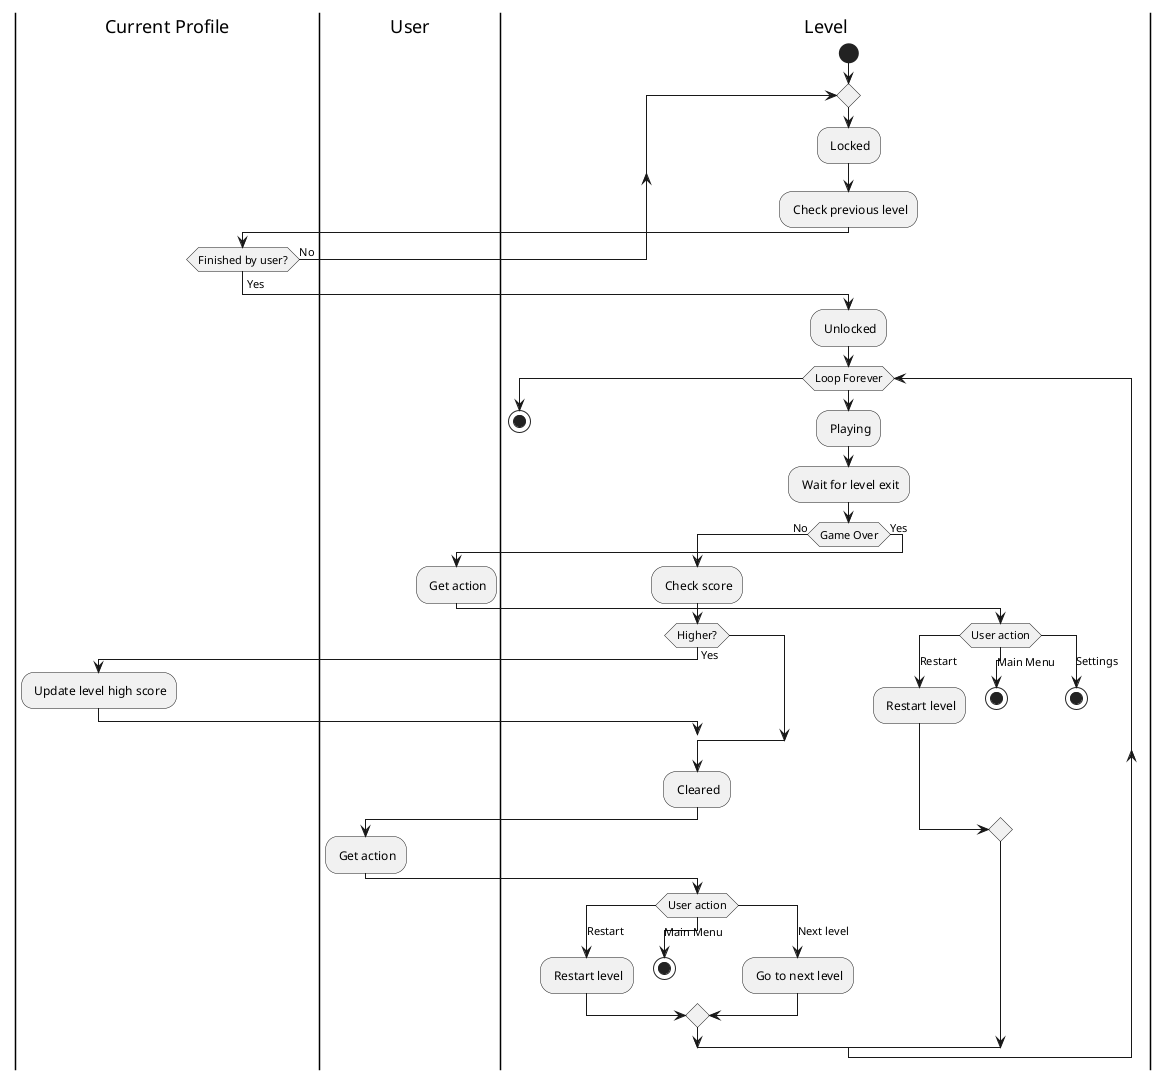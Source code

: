 @startuml level

|Current Profile|
|User|
|Level|

|Level|

skinparam ConditionEndStyle hline
start


repeat
    |Level|
    : Locked;
    : Check previous level;
    |Current Profile|
repeat while (Finished by user?) is (No)
-> Yes;

|Level|
: Unlocked;

' Game over: Restart + Main Menu + Settings
' Finished: Next level + Restart + Main Menu

while (Loop Forever)
    : Playing;
    : Wait for level exit;

    if (Game Over) then (No)
        : Check score;

        if (Higher?) then (Yes)
            |Current Profile|
            : Update level high score;
            |Level|
        endif

        : Cleared;

        |User|
        : Get action;

        |Level|
        switch (User action)
        case (Restart)
        : Restart level;
        case (Main Menu)
        stop
        case (Next level)
        : Go to next level;
        endswitch
    else (Yes)
        |User|
        : Get action;

        |Level|
        switch (User action)
        case (Restart)
        : Restart level;
        case (Main Menu)
        stop
        case (Settings)
        stop
        endswitch
    endif

end while

stop

@enduml